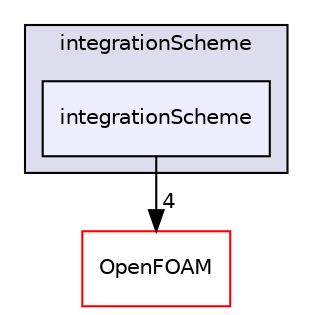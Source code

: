 digraph "src/lagrangian/intermediate/integrationScheme/integrationScheme" {
  bgcolor=transparent;
  compound=true
  node [ fontsize="10", fontname="Helvetica"];
  edge [ labelfontsize="10", labelfontname="Helvetica"];
  subgraph clusterdir_b883d9ef4401f3bc7334173de6a907cc {
    graph [ bgcolor="#ddddee", pencolor="black", label="integrationScheme" fontname="Helvetica", fontsize="10", URL="dir_b883d9ef4401f3bc7334173de6a907cc.html"]
  dir_7c13dcd5cc5fac799be73d18ce5223de [shape=box, label="integrationScheme", style="filled", fillcolor="#eeeeff", pencolor="black", URL="dir_7c13dcd5cc5fac799be73d18ce5223de.html"];
  }
  dir_c5473ff19b20e6ec4dfe5c310b3778a8 [shape=box label="OpenFOAM" color="red" URL="dir_c5473ff19b20e6ec4dfe5c310b3778a8.html"];
  dir_7c13dcd5cc5fac799be73d18ce5223de->dir_c5473ff19b20e6ec4dfe5c310b3778a8 [headlabel="4", labeldistance=1.5 headhref="dir_001608_002151.html"];
}
